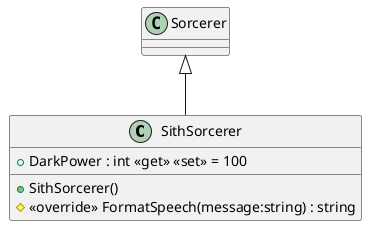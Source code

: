 @startuml
class SithSorcerer {
    + DarkPower : int <<get>> <<set>> = 100
    + SithSorcerer()
    # <<override>> FormatSpeech(message:string) : string
}
Sorcerer <|-- SithSorcerer
@enduml
